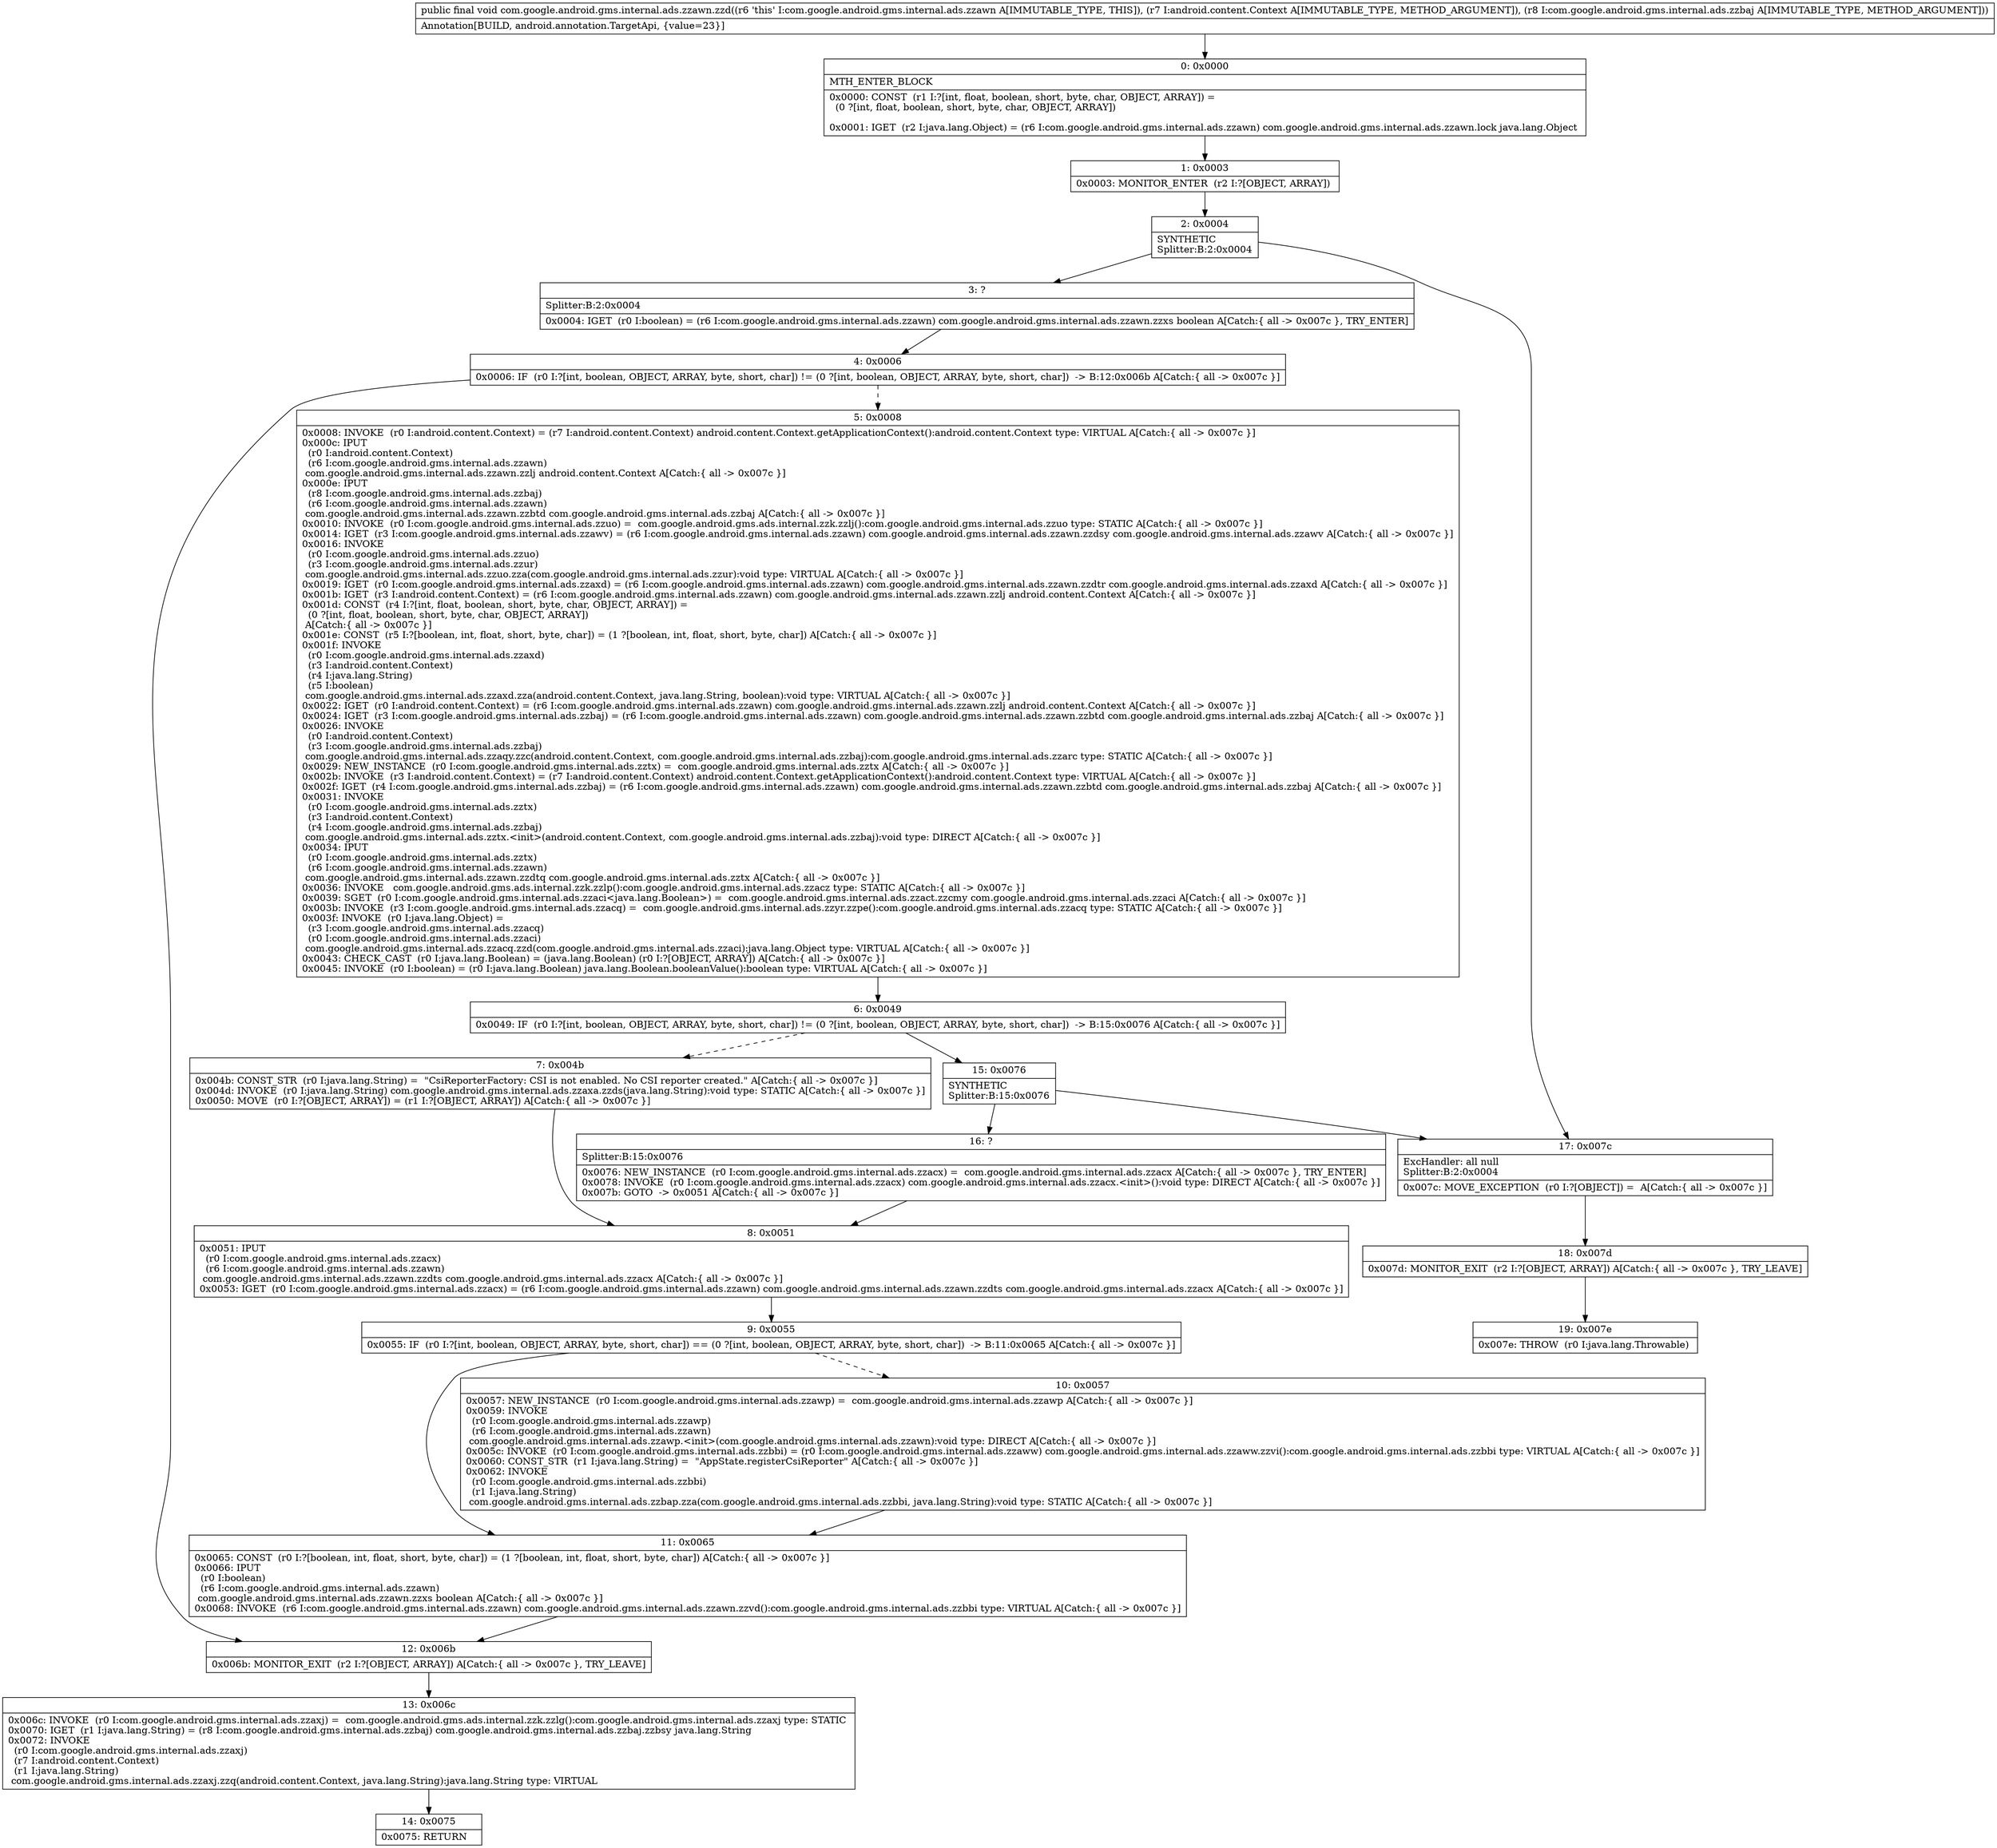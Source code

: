 digraph "CFG forcom.google.android.gms.internal.ads.zzawn.zzd(Landroid\/content\/Context;Lcom\/google\/android\/gms\/internal\/ads\/zzbaj;)V" {
Node_0 [shape=record,label="{0\:\ 0x0000|MTH_ENTER_BLOCK\l|0x0000: CONST  (r1 I:?[int, float, boolean, short, byte, char, OBJECT, ARRAY]) = \l  (0 ?[int, float, boolean, short, byte, char, OBJECT, ARRAY])\l \l0x0001: IGET  (r2 I:java.lang.Object) = (r6 I:com.google.android.gms.internal.ads.zzawn) com.google.android.gms.internal.ads.zzawn.lock java.lang.Object \l}"];
Node_1 [shape=record,label="{1\:\ 0x0003|0x0003: MONITOR_ENTER  (r2 I:?[OBJECT, ARRAY]) \l}"];
Node_2 [shape=record,label="{2\:\ 0x0004|SYNTHETIC\lSplitter:B:2:0x0004\l}"];
Node_3 [shape=record,label="{3\:\ ?|Splitter:B:2:0x0004\l|0x0004: IGET  (r0 I:boolean) = (r6 I:com.google.android.gms.internal.ads.zzawn) com.google.android.gms.internal.ads.zzawn.zzxs boolean A[Catch:\{ all \-\> 0x007c \}, TRY_ENTER]\l}"];
Node_4 [shape=record,label="{4\:\ 0x0006|0x0006: IF  (r0 I:?[int, boolean, OBJECT, ARRAY, byte, short, char]) != (0 ?[int, boolean, OBJECT, ARRAY, byte, short, char])  \-\> B:12:0x006b A[Catch:\{ all \-\> 0x007c \}]\l}"];
Node_5 [shape=record,label="{5\:\ 0x0008|0x0008: INVOKE  (r0 I:android.content.Context) = (r7 I:android.content.Context) android.content.Context.getApplicationContext():android.content.Context type: VIRTUAL A[Catch:\{ all \-\> 0x007c \}]\l0x000c: IPUT  \l  (r0 I:android.content.Context)\l  (r6 I:com.google.android.gms.internal.ads.zzawn)\l com.google.android.gms.internal.ads.zzawn.zzlj android.content.Context A[Catch:\{ all \-\> 0x007c \}]\l0x000e: IPUT  \l  (r8 I:com.google.android.gms.internal.ads.zzbaj)\l  (r6 I:com.google.android.gms.internal.ads.zzawn)\l com.google.android.gms.internal.ads.zzawn.zzbtd com.google.android.gms.internal.ads.zzbaj A[Catch:\{ all \-\> 0x007c \}]\l0x0010: INVOKE  (r0 I:com.google.android.gms.internal.ads.zzuo) =  com.google.android.gms.ads.internal.zzk.zzlj():com.google.android.gms.internal.ads.zzuo type: STATIC A[Catch:\{ all \-\> 0x007c \}]\l0x0014: IGET  (r3 I:com.google.android.gms.internal.ads.zzawv) = (r6 I:com.google.android.gms.internal.ads.zzawn) com.google.android.gms.internal.ads.zzawn.zzdsy com.google.android.gms.internal.ads.zzawv A[Catch:\{ all \-\> 0x007c \}]\l0x0016: INVOKE  \l  (r0 I:com.google.android.gms.internal.ads.zzuo)\l  (r3 I:com.google.android.gms.internal.ads.zzur)\l com.google.android.gms.internal.ads.zzuo.zza(com.google.android.gms.internal.ads.zzur):void type: VIRTUAL A[Catch:\{ all \-\> 0x007c \}]\l0x0019: IGET  (r0 I:com.google.android.gms.internal.ads.zzaxd) = (r6 I:com.google.android.gms.internal.ads.zzawn) com.google.android.gms.internal.ads.zzawn.zzdtr com.google.android.gms.internal.ads.zzaxd A[Catch:\{ all \-\> 0x007c \}]\l0x001b: IGET  (r3 I:android.content.Context) = (r6 I:com.google.android.gms.internal.ads.zzawn) com.google.android.gms.internal.ads.zzawn.zzlj android.content.Context A[Catch:\{ all \-\> 0x007c \}]\l0x001d: CONST  (r4 I:?[int, float, boolean, short, byte, char, OBJECT, ARRAY]) = \l  (0 ?[int, float, boolean, short, byte, char, OBJECT, ARRAY])\l A[Catch:\{ all \-\> 0x007c \}]\l0x001e: CONST  (r5 I:?[boolean, int, float, short, byte, char]) = (1 ?[boolean, int, float, short, byte, char]) A[Catch:\{ all \-\> 0x007c \}]\l0x001f: INVOKE  \l  (r0 I:com.google.android.gms.internal.ads.zzaxd)\l  (r3 I:android.content.Context)\l  (r4 I:java.lang.String)\l  (r5 I:boolean)\l com.google.android.gms.internal.ads.zzaxd.zza(android.content.Context, java.lang.String, boolean):void type: VIRTUAL A[Catch:\{ all \-\> 0x007c \}]\l0x0022: IGET  (r0 I:android.content.Context) = (r6 I:com.google.android.gms.internal.ads.zzawn) com.google.android.gms.internal.ads.zzawn.zzlj android.content.Context A[Catch:\{ all \-\> 0x007c \}]\l0x0024: IGET  (r3 I:com.google.android.gms.internal.ads.zzbaj) = (r6 I:com.google.android.gms.internal.ads.zzawn) com.google.android.gms.internal.ads.zzawn.zzbtd com.google.android.gms.internal.ads.zzbaj A[Catch:\{ all \-\> 0x007c \}]\l0x0026: INVOKE  \l  (r0 I:android.content.Context)\l  (r3 I:com.google.android.gms.internal.ads.zzbaj)\l com.google.android.gms.internal.ads.zzaqy.zzc(android.content.Context, com.google.android.gms.internal.ads.zzbaj):com.google.android.gms.internal.ads.zzarc type: STATIC A[Catch:\{ all \-\> 0x007c \}]\l0x0029: NEW_INSTANCE  (r0 I:com.google.android.gms.internal.ads.zztx) =  com.google.android.gms.internal.ads.zztx A[Catch:\{ all \-\> 0x007c \}]\l0x002b: INVOKE  (r3 I:android.content.Context) = (r7 I:android.content.Context) android.content.Context.getApplicationContext():android.content.Context type: VIRTUAL A[Catch:\{ all \-\> 0x007c \}]\l0x002f: IGET  (r4 I:com.google.android.gms.internal.ads.zzbaj) = (r6 I:com.google.android.gms.internal.ads.zzawn) com.google.android.gms.internal.ads.zzawn.zzbtd com.google.android.gms.internal.ads.zzbaj A[Catch:\{ all \-\> 0x007c \}]\l0x0031: INVOKE  \l  (r0 I:com.google.android.gms.internal.ads.zztx)\l  (r3 I:android.content.Context)\l  (r4 I:com.google.android.gms.internal.ads.zzbaj)\l com.google.android.gms.internal.ads.zztx.\<init\>(android.content.Context, com.google.android.gms.internal.ads.zzbaj):void type: DIRECT A[Catch:\{ all \-\> 0x007c \}]\l0x0034: IPUT  \l  (r0 I:com.google.android.gms.internal.ads.zztx)\l  (r6 I:com.google.android.gms.internal.ads.zzawn)\l com.google.android.gms.internal.ads.zzawn.zzdtq com.google.android.gms.internal.ads.zztx A[Catch:\{ all \-\> 0x007c \}]\l0x0036: INVOKE   com.google.android.gms.ads.internal.zzk.zzlp():com.google.android.gms.internal.ads.zzacz type: STATIC A[Catch:\{ all \-\> 0x007c \}]\l0x0039: SGET  (r0 I:com.google.android.gms.internal.ads.zzaci\<java.lang.Boolean\>) =  com.google.android.gms.internal.ads.zzact.zzcmy com.google.android.gms.internal.ads.zzaci A[Catch:\{ all \-\> 0x007c \}]\l0x003b: INVOKE  (r3 I:com.google.android.gms.internal.ads.zzacq) =  com.google.android.gms.internal.ads.zzyr.zzpe():com.google.android.gms.internal.ads.zzacq type: STATIC A[Catch:\{ all \-\> 0x007c \}]\l0x003f: INVOKE  (r0 I:java.lang.Object) = \l  (r3 I:com.google.android.gms.internal.ads.zzacq)\l  (r0 I:com.google.android.gms.internal.ads.zzaci)\l com.google.android.gms.internal.ads.zzacq.zzd(com.google.android.gms.internal.ads.zzaci):java.lang.Object type: VIRTUAL A[Catch:\{ all \-\> 0x007c \}]\l0x0043: CHECK_CAST  (r0 I:java.lang.Boolean) = (java.lang.Boolean) (r0 I:?[OBJECT, ARRAY]) A[Catch:\{ all \-\> 0x007c \}]\l0x0045: INVOKE  (r0 I:boolean) = (r0 I:java.lang.Boolean) java.lang.Boolean.booleanValue():boolean type: VIRTUAL A[Catch:\{ all \-\> 0x007c \}]\l}"];
Node_6 [shape=record,label="{6\:\ 0x0049|0x0049: IF  (r0 I:?[int, boolean, OBJECT, ARRAY, byte, short, char]) != (0 ?[int, boolean, OBJECT, ARRAY, byte, short, char])  \-\> B:15:0x0076 A[Catch:\{ all \-\> 0x007c \}]\l}"];
Node_7 [shape=record,label="{7\:\ 0x004b|0x004b: CONST_STR  (r0 I:java.lang.String) =  \"CsiReporterFactory: CSI is not enabled. No CSI reporter created.\" A[Catch:\{ all \-\> 0x007c \}]\l0x004d: INVOKE  (r0 I:java.lang.String) com.google.android.gms.internal.ads.zzaxa.zzds(java.lang.String):void type: STATIC A[Catch:\{ all \-\> 0x007c \}]\l0x0050: MOVE  (r0 I:?[OBJECT, ARRAY]) = (r1 I:?[OBJECT, ARRAY]) A[Catch:\{ all \-\> 0x007c \}]\l}"];
Node_8 [shape=record,label="{8\:\ 0x0051|0x0051: IPUT  \l  (r0 I:com.google.android.gms.internal.ads.zzacx)\l  (r6 I:com.google.android.gms.internal.ads.zzawn)\l com.google.android.gms.internal.ads.zzawn.zzdts com.google.android.gms.internal.ads.zzacx A[Catch:\{ all \-\> 0x007c \}]\l0x0053: IGET  (r0 I:com.google.android.gms.internal.ads.zzacx) = (r6 I:com.google.android.gms.internal.ads.zzawn) com.google.android.gms.internal.ads.zzawn.zzdts com.google.android.gms.internal.ads.zzacx A[Catch:\{ all \-\> 0x007c \}]\l}"];
Node_9 [shape=record,label="{9\:\ 0x0055|0x0055: IF  (r0 I:?[int, boolean, OBJECT, ARRAY, byte, short, char]) == (0 ?[int, boolean, OBJECT, ARRAY, byte, short, char])  \-\> B:11:0x0065 A[Catch:\{ all \-\> 0x007c \}]\l}"];
Node_10 [shape=record,label="{10\:\ 0x0057|0x0057: NEW_INSTANCE  (r0 I:com.google.android.gms.internal.ads.zzawp) =  com.google.android.gms.internal.ads.zzawp A[Catch:\{ all \-\> 0x007c \}]\l0x0059: INVOKE  \l  (r0 I:com.google.android.gms.internal.ads.zzawp)\l  (r6 I:com.google.android.gms.internal.ads.zzawn)\l com.google.android.gms.internal.ads.zzawp.\<init\>(com.google.android.gms.internal.ads.zzawn):void type: DIRECT A[Catch:\{ all \-\> 0x007c \}]\l0x005c: INVOKE  (r0 I:com.google.android.gms.internal.ads.zzbbi) = (r0 I:com.google.android.gms.internal.ads.zzaww) com.google.android.gms.internal.ads.zzaww.zzvi():com.google.android.gms.internal.ads.zzbbi type: VIRTUAL A[Catch:\{ all \-\> 0x007c \}]\l0x0060: CONST_STR  (r1 I:java.lang.String) =  \"AppState.registerCsiReporter\" A[Catch:\{ all \-\> 0x007c \}]\l0x0062: INVOKE  \l  (r0 I:com.google.android.gms.internal.ads.zzbbi)\l  (r1 I:java.lang.String)\l com.google.android.gms.internal.ads.zzbap.zza(com.google.android.gms.internal.ads.zzbbi, java.lang.String):void type: STATIC A[Catch:\{ all \-\> 0x007c \}]\l}"];
Node_11 [shape=record,label="{11\:\ 0x0065|0x0065: CONST  (r0 I:?[boolean, int, float, short, byte, char]) = (1 ?[boolean, int, float, short, byte, char]) A[Catch:\{ all \-\> 0x007c \}]\l0x0066: IPUT  \l  (r0 I:boolean)\l  (r6 I:com.google.android.gms.internal.ads.zzawn)\l com.google.android.gms.internal.ads.zzawn.zzxs boolean A[Catch:\{ all \-\> 0x007c \}]\l0x0068: INVOKE  (r6 I:com.google.android.gms.internal.ads.zzawn) com.google.android.gms.internal.ads.zzawn.zzvd():com.google.android.gms.internal.ads.zzbbi type: VIRTUAL A[Catch:\{ all \-\> 0x007c \}]\l}"];
Node_12 [shape=record,label="{12\:\ 0x006b|0x006b: MONITOR_EXIT  (r2 I:?[OBJECT, ARRAY]) A[Catch:\{ all \-\> 0x007c \}, TRY_LEAVE]\l}"];
Node_13 [shape=record,label="{13\:\ 0x006c|0x006c: INVOKE  (r0 I:com.google.android.gms.internal.ads.zzaxj) =  com.google.android.gms.ads.internal.zzk.zzlg():com.google.android.gms.internal.ads.zzaxj type: STATIC \l0x0070: IGET  (r1 I:java.lang.String) = (r8 I:com.google.android.gms.internal.ads.zzbaj) com.google.android.gms.internal.ads.zzbaj.zzbsy java.lang.String \l0x0072: INVOKE  \l  (r0 I:com.google.android.gms.internal.ads.zzaxj)\l  (r7 I:android.content.Context)\l  (r1 I:java.lang.String)\l com.google.android.gms.internal.ads.zzaxj.zzq(android.content.Context, java.lang.String):java.lang.String type: VIRTUAL \l}"];
Node_14 [shape=record,label="{14\:\ 0x0075|0x0075: RETURN   \l}"];
Node_15 [shape=record,label="{15\:\ 0x0076|SYNTHETIC\lSplitter:B:15:0x0076\l}"];
Node_16 [shape=record,label="{16\:\ ?|Splitter:B:15:0x0076\l|0x0076: NEW_INSTANCE  (r0 I:com.google.android.gms.internal.ads.zzacx) =  com.google.android.gms.internal.ads.zzacx A[Catch:\{ all \-\> 0x007c \}, TRY_ENTER]\l0x0078: INVOKE  (r0 I:com.google.android.gms.internal.ads.zzacx) com.google.android.gms.internal.ads.zzacx.\<init\>():void type: DIRECT A[Catch:\{ all \-\> 0x007c \}]\l0x007b: GOTO  \-\> 0x0051 A[Catch:\{ all \-\> 0x007c \}]\l}"];
Node_17 [shape=record,label="{17\:\ 0x007c|ExcHandler: all null\lSplitter:B:2:0x0004\l|0x007c: MOVE_EXCEPTION  (r0 I:?[OBJECT]) =  A[Catch:\{ all \-\> 0x007c \}]\l}"];
Node_18 [shape=record,label="{18\:\ 0x007d|0x007d: MONITOR_EXIT  (r2 I:?[OBJECT, ARRAY]) A[Catch:\{ all \-\> 0x007c \}, TRY_LEAVE]\l}"];
Node_19 [shape=record,label="{19\:\ 0x007e|0x007e: THROW  (r0 I:java.lang.Throwable) \l}"];
MethodNode[shape=record,label="{public final void com.google.android.gms.internal.ads.zzawn.zzd((r6 'this' I:com.google.android.gms.internal.ads.zzawn A[IMMUTABLE_TYPE, THIS]), (r7 I:android.content.Context A[IMMUTABLE_TYPE, METHOD_ARGUMENT]), (r8 I:com.google.android.gms.internal.ads.zzbaj A[IMMUTABLE_TYPE, METHOD_ARGUMENT]))  | Annotation[BUILD, android.annotation.TargetApi, \{value=23\}]\l}"];
MethodNode -> Node_0;
Node_0 -> Node_1;
Node_1 -> Node_2;
Node_2 -> Node_3;
Node_2 -> Node_17;
Node_3 -> Node_4;
Node_4 -> Node_5[style=dashed];
Node_4 -> Node_12;
Node_5 -> Node_6;
Node_6 -> Node_7[style=dashed];
Node_6 -> Node_15;
Node_7 -> Node_8;
Node_8 -> Node_9;
Node_9 -> Node_10[style=dashed];
Node_9 -> Node_11;
Node_10 -> Node_11;
Node_11 -> Node_12;
Node_12 -> Node_13;
Node_13 -> Node_14;
Node_15 -> Node_16;
Node_15 -> Node_17;
Node_16 -> Node_8;
Node_17 -> Node_18;
Node_18 -> Node_19;
}

